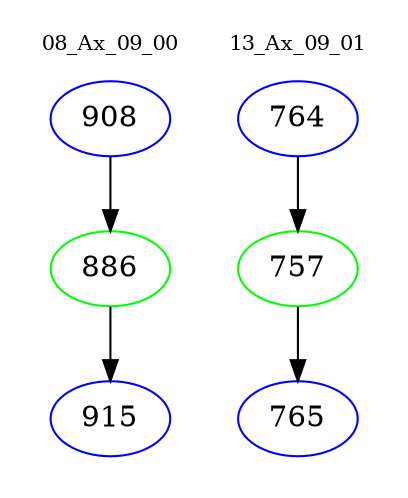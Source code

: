 digraph{
subgraph cluster_0 {
color = white
label = "08_Ax_09_00";
fontsize=10;
T0_908 [label="908", color="blue"]
T0_908 -> T0_886 [color="black"]
T0_886 [label="886", color="green"]
T0_886 -> T0_915 [color="black"]
T0_915 [label="915", color="blue"]
}
subgraph cluster_1 {
color = white
label = "13_Ax_09_01";
fontsize=10;
T1_764 [label="764", color="blue"]
T1_764 -> T1_757 [color="black"]
T1_757 [label="757", color="green"]
T1_757 -> T1_765 [color="black"]
T1_765 [label="765", color="blue"]
}
}
